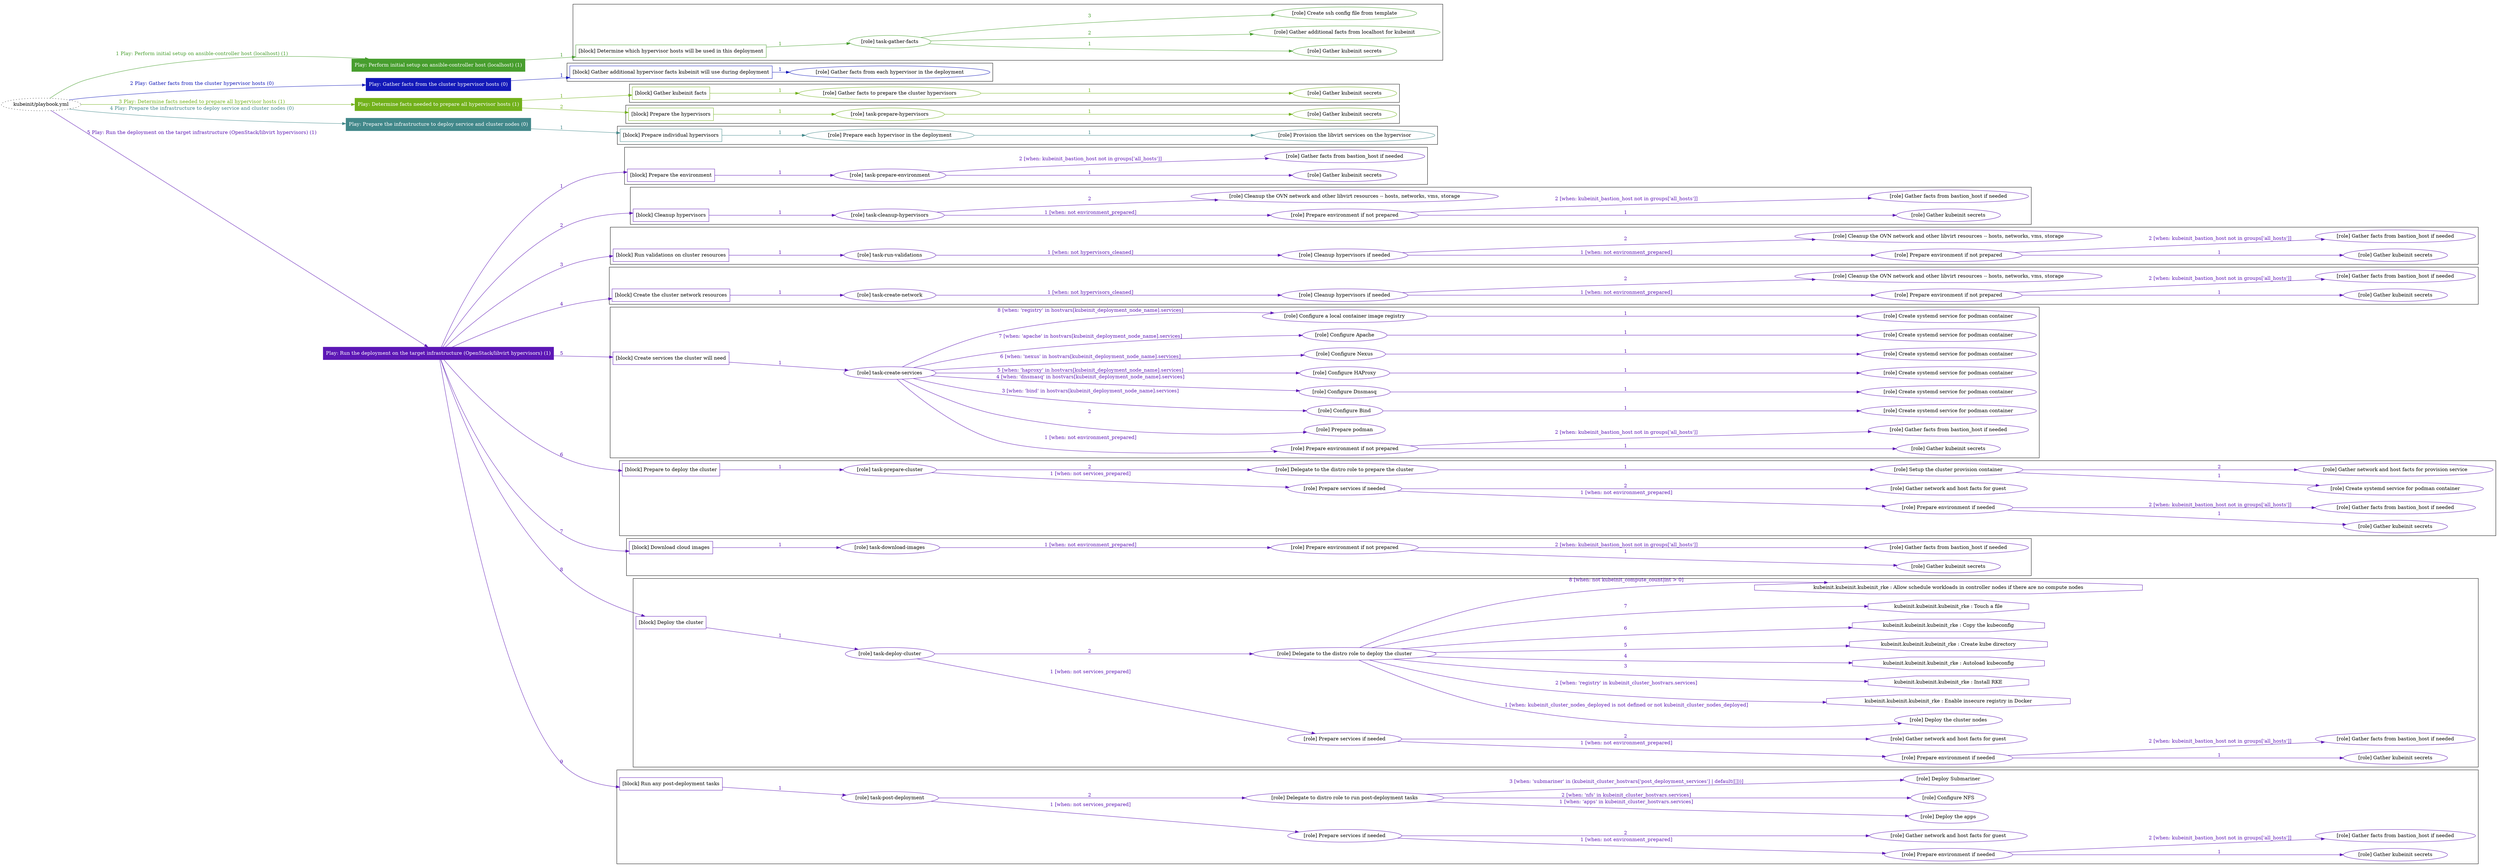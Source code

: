 digraph {
	graph [concentrate=true ordering=in rankdir=LR ratio=fill]
	edge [esep=5 sep=10]
	"kubeinit/playbook.yml" [URL="/home/runner/work/kubeinit/kubeinit/kubeinit/playbook.yml" id=playbook_339c93e9 style=dotted]
	"kubeinit/playbook.yml" -> play_c9125ca2 [label="1 Play: Perform initial setup on ansible-controller host (localhost) (1)" color="#479e2e" fontcolor="#479e2e" id=edge_play_c9125ca2 labeltooltip="1 Play: Perform initial setup on ansible-controller host (localhost) (1)" tooltip="1 Play: Perform initial setup on ansible-controller host (localhost) (1)"]
	subgraph "Play: Perform initial setup on ansible-controller host (localhost) (1)" {
		play_c9125ca2 [label="Play: Perform initial setup on ansible-controller host (localhost) (1)" URL="/home/runner/work/kubeinit/kubeinit/kubeinit/playbook.yml" color="#479e2e" fontcolor="#ffffff" id=play_c9125ca2 shape=box style=filled tooltip=localhost]
		play_c9125ca2 -> block_0216a267 [label=1 color="#479e2e" fontcolor="#479e2e" id=edge_block_0216a267 labeltooltip=1 tooltip=1]
		subgraph cluster_block_0216a267 {
			block_0216a267 [label="[block] Determine which hypervisor hosts will be used in this deployment" URL="/home/runner/work/kubeinit/kubeinit/kubeinit/playbook.yml" color="#479e2e" id=block_0216a267 labeltooltip="Determine which hypervisor hosts will be used in this deployment" shape=box tooltip="Determine which hypervisor hosts will be used in this deployment"]
			block_0216a267 -> role_cd083d9f [label="1 " color="#479e2e" fontcolor="#479e2e" id=edge_role_cd083d9f labeltooltip="1 " tooltip="1 "]
			subgraph "task-gather-facts" {
				role_cd083d9f [label="[role] task-gather-facts" URL="/home/runner/work/kubeinit/kubeinit/kubeinit/playbook.yml" color="#479e2e" id=role_cd083d9f tooltip="task-gather-facts"]
				role_cd083d9f -> role_adb078ee [label="1 " color="#479e2e" fontcolor="#479e2e" id=edge_role_adb078ee labeltooltip="1 " tooltip="1 "]
				subgraph "Gather kubeinit secrets" {
					role_adb078ee [label="[role] Gather kubeinit secrets" URL="/home/runner/.ansible/collections/ansible_collections/kubeinit/kubeinit/roles/kubeinit_prepare/tasks/build_hypervisors_group.yml" color="#479e2e" id=role_adb078ee tooltip="Gather kubeinit secrets"]
				}
				role_cd083d9f -> role_15059618 [label="2 " color="#479e2e" fontcolor="#479e2e" id=edge_role_15059618 labeltooltip="2 " tooltip="2 "]
				subgraph "Gather additional facts from localhost for kubeinit" {
					role_15059618 [label="[role] Gather additional facts from localhost for kubeinit" URL="/home/runner/.ansible/collections/ansible_collections/kubeinit/kubeinit/roles/kubeinit_prepare/tasks/build_hypervisors_group.yml" color="#479e2e" id=role_15059618 tooltip="Gather additional facts from localhost for kubeinit"]
				}
				role_cd083d9f -> role_4b3d07cd [label="3 " color="#479e2e" fontcolor="#479e2e" id=edge_role_4b3d07cd labeltooltip="3 " tooltip="3 "]
				subgraph "Create ssh config file from template" {
					role_4b3d07cd [label="[role] Create ssh config file from template" URL="/home/runner/.ansible/collections/ansible_collections/kubeinit/kubeinit/roles/kubeinit_prepare/tasks/build_hypervisors_group.yml" color="#479e2e" id=role_4b3d07cd tooltip="Create ssh config file from template"]
				}
			}
		}
	}
	"kubeinit/playbook.yml" -> play_3c74358a [label="2 Play: Gather facts from the cluster hypervisor hosts (0)" color="#1319b9" fontcolor="#1319b9" id=edge_play_3c74358a labeltooltip="2 Play: Gather facts from the cluster hypervisor hosts (0)" tooltip="2 Play: Gather facts from the cluster hypervisor hosts (0)"]
	subgraph "Play: Gather facts from the cluster hypervisor hosts (0)" {
		play_3c74358a [label="Play: Gather facts from the cluster hypervisor hosts (0)" URL="/home/runner/work/kubeinit/kubeinit/kubeinit/playbook.yml" color="#1319b9" fontcolor="#ffffff" id=play_3c74358a shape=box style=filled tooltip="Play: Gather facts from the cluster hypervisor hosts (0)"]
		play_3c74358a -> block_a7e2665a [label=1 color="#1319b9" fontcolor="#1319b9" id=edge_block_a7e2665a labeltooltip=1 tooltip=1]
		subgraph cluster_block_a7e2665a {
			block_a7e2665a [label="[block] Gather additional hypervisor facts kubeinit will use during deployment" URL="/home/runner/work/kubeinit/kubeinit/kubeinit/playbook.yml" color="#1319b9" id=block_a7e2665a labeltooltip="Gather additional hypervisor facts kubeinit will use during deployment" shape=box tooltip="Gather additional hypervisor facts kubeinit will use during deployment"]
			block_a7e2665a -> role_67bfc101 [label="1 " color="#1319b9" fontcolor="#1319b9" id=edge_role_67bfc101 labeltooltip="1 " tooltip="1 "]
			subgraph "Gather facts from each hypervisor in the deployment" {
				role_67bfc101 [label="[role] Gather facts from each hypervisor in the deployment" URL="/home/runner/work/kubeinit/kubeinit/kubeinit/playbook.yml" color="#1319b9" id=role_67bfc101 tooltip="Gather facts from each hypervisor in the deployment"]
			}
		}
	}
	"kubeinit/playbook.yml" -> play_c493d207 [label="3 Play: Determine facts needed to prepare all hypervisor hosts (1)" color="#72b11b" fontcolor="#72b11b" id=edge_play_c493d207 labeltooltip="3 Play: Determine facts needed to prepare all hypervisor hosts (1)" tooltip="3 Play: Determine facts needed to prepare all hypervisor hosts (1)"]
	subgraph "Play: Determine facts needed to prepare all hypervisor hosts (1)" {
		play_c493d207 [label="Play: Determine facts needed to prepare all hypervisor hosts (1)" URL="/home/runner/work/kubeinit/kubeinit/kubeinit/playbook.yml" color="#72b11b" fontcolor="#ffffff" id=play_c493d207 shape=box style=filled tooltip=localhost]
		play_c493d207 -> block_778ad81c [label=1 color="#72b11b" fontcolor="#72b11b" id=edge_block_778ad81c labeltooltip=1 tooltip=1]
		subgraph cluster_block_778ad81c {
			block_778ad81c [label="[block] Gather kubeinit facts" URL="/home/runner/work/kubeinit/kubeinit/kubeinit/playbook.yml" color="#72b11b" id=block_778ad81c labeltooltip="Gather kubeinit facts" shape=box tooltip="Gather kubeinit facts"]
			block_778ad81c -> role_d5353db2 [label="1 " color="#72b11b" fontcolor="#72b11b" id=edge_role_d5353db2 labeltooltip="1 " tooltip="1 "]
			subgraph "Gather facts to prepare the cluster hypervisors" {
				role_d5353db2 [label="[role] Gather facts to prepare the cluster hypervisors" URL="/home/runner/work/kubeinit/kubeinit/kubeinit/playbook.yml" color="#72b11b" id=role_d5353db2 tooltip="Gather facts to prepare the cluster hypervisors"]
				role_d5353db2 -> role_64b989a9 [label="1 " color="#72b11b" fontcolor="#72b11b" id=edge_role_64b989a9 labeltooltip="1 " tooltip="1 "]
				subgraph "Gather kubeinit secrets" {
					role_64b989a9 [label="[role] Gather kubeinit secrets" URL="/home/runner/.ansible/collections/ansible_collections/kubeinit/kubeinit/roles/kubeinit_prepare/tasks/gather_kubeinit_facts.yml" color="#72b11b" id=role_64b989a9 tooltip="Gather kubeinit secrets"]
				}
			}
		}
		play_c493d207 -> block_e00f14d9 [label=2 color="#72b11b" fontcolor="#72b11b" id=edge_block_e00f14d9 labeltooltip=2 tooltip=2]
		subgraph cluster_block_e00f14d9 {
			block_e00f14d9 [label="[block] Prepare the hypervisors" URL="/home/runner/work/kubeinit/kubeinit/kubeinit/playbook.yml" color="#72b11b" id=block_e00f14d9 labeltooltip="Prepare the hypervisors" shape=box tooltip="Prepare the hypervisors"]
			block_e00f14d9 -> role_1d721c4c [label="1 " color="#72b11b" fontcolor="#72b11b" id=edge_role_1d721c4c labeltooltip="1 " tooltip="1 "]
			subgraph "task-prepare-hypervisors" {
				role_1d721c4c [label="[role] task-prepare-hypervisors" URL="/home/runner/work/kubeinit/kubeinit/kubeinit/playbook.yml" color="#72b11b" id=role_1d721c4c tooltip="task-prepare-hypervisors"]
				role_1d721c4c -> role_7aa360ec [label="1 " color="#72b11b" fontcolor="#72b11b" id=edge_role_7aa360ec labeltooltip="1 " tooltip="1 "]
				subgraph "Gather kubeinit secrets" {
					role_7aa360ec [label="[role] Gather kubeinit secrets" URL="/home/runner/.ansible/collections/ansible_collections/kubeinit/kubeinit/roles/kubeinit_prepare/tasks/gather_kubeinit_facts.yml" color="#72b11b" id=role_7aa360ec tooltip="Gather kubeinit secrets"]
				}
			}
		}
	}
	"kubeinit/playbook.yml" -> play_10d6860f [label="4 Play: Prepare the infrastructure to deploy service and cluster nodes (0)" color="#42888a" fontcolor="#42888a" id=edge_play_10d6860f labeltooltip="4 Play: Prepare the infrastructure to deploy service and cluster nodes (0)" tooltip="4 Play: Prepare the infrastructure to deploy service and cluster nodes (0)"]
	subgraph "Play: Prepare the infrastructure to deploy service and cluster nodes (0)" {
		play_10d6860f [label="Play: Prepare the infrastructure to deploy service and cluster nodes (0)" URL="/home/runner/work/kubeinit/kubeinit/kubeinit/playbook.yml" color="#42888a" fontcolor="#ffffff" id=play_10d6860f shape=box style=filled tooltip="Play: Prepare the infrastructure to deploy service and cluster nodes (0)"]
		play_10d6860f -> block_0306f6a3 [label=1 color="#42888a" fontcolor="#42888a" id=edge_block_0306f6a3 labeltooltip=1 tooltip=1]
		subgraph cluster_block_0306f6a3 {
			block_0306f6a3 [label="[block] Prepare individual hypervisors" URL="/home/runner/work/kubeinit/kubeinit/kubeinit/playbook.yml" color="#42888a" id=block_0306f6a3 labeltooltip="Prepare individual hypervisors" shape=box tooltip="Prepare individual hypervisors"]
			block_0306f6a3 -> role_8fc9b8b6 [label="1 " color="#42888a" fontcolor="#42888a" id=edge_role_8fc9b8b6 labeltooltip="1 " tooltip="1 "]
			subgraph "Prepare each hypervisor in the deployment" {
				role_8fc9b8b6 [label="[role] Prepare each hypervisor in the deployment" URL="/home/runner/work/kubeinit/kubeinit/kubeinit/playbook.yml" color="#42888a" id=role_8fc9b8b6 tooltip="Prepare each hypervisor in the deployment"]
				role_8fc9b8b6 -> role_46f4dd17 [label="1 " color="#42888a" fontcolor="#42888a" id=edge_role_46f4dd17 labeltooltip="1 " tooltip="1 "]
				subgraph "Provision the libvirt services on the hypervisor" {
					role_46f4dd17 [label="[role] Provision the libvirt services on the hypervisor" URL="/home/runner/.ansible/collections/ansible_collections/kubeinit/kubeinit/roles/kubeinit_prepare/tasks/prepare_hypervisor.yml" color="#42888a" id=role_46f4dd17 tooltip="Provision the libvirt services on the hypervisor"]
				}
			}
		}
	}
	"kubeinit/playbook.yml" -> play_16317da7 [label="5 Play: Run the deployment on the target infrastructure (OpenStack/libvirt hypervisors) (1)" color="#5d17b5" fontcolor="#5d17b5" id=edge_play_16317da7 labeltooltip="5 Play: Run the deployment on the target infrastructure (OpenStack/libvirt hypervisors) (1)" tooltip="5 Play: Run the deployment on the target infrastructure (OpenStack/libvirt hypervisors) (1)"]
	subgraph "Play: Run the deployment on the target infrastructure (OpenStack/libvirt hypervisors) (1)" {
		play_16317da7 [label="Play: Run the deployment on the target infrastructure (OpenStack/libvirt hypervisors) (1)" URL="/home/runner/work/kubeinit/kubeinit/kubeinit/playbook.yml" color="#5d17b5" fontcolor="#ffffff" id=play_16317da7 shape=box style=filled tooltip=localhost]
		play_16317da7 -> block_7414f054 [label=1 color="#5d17b5" fontcolor="#5d17b5" id=edge_block_7414f054 labeltooltip=1 tooltip=1]
		subgraph cluster_block_7414f054 {
			block_7414f054 [label="[block] Prepare the environment" URL="/home/runner/work/kubeinit/kubeinit/kubeinit/playbook.yml" color="#5d17b5" id=block_7414f054 labeltooltip="Prepare the environment" shape=box tooltip="Prepare the environment"]
			block_7414f054 -> role_343affce [label="1 " color="#5d17b5" fontcolor="#5d17b5" id=edge_role_343affce labeltooltip="1 " tooltip="1 "]
			subgraph "task-prepare-environment" {
				role_343affce [label="[role] task-prepare-environment" URL="/home/runner/work/kubeinit/kubeinit/kubeinit/playbook.yml" color="#5d17b5" id=role_343affce tooltip="task-prepare-environment"]
				role_343affce -> role_5f2bff56 [label="1 " color="#5d17b5" fontcolor="#5d17b5" id=edge_role_5f2bff56 labeltooltip="1 " tooltip="1 "]
				subgraph "Gather kubeinit secrets" {
					role_5f2bff56 [label="[role] Gather kubeinit secrets" URL="/home/runner/.ansible/collections/ansible_collections/kubeinit/kubeinit/roles/kubeinit_prepare/tasks/gather_kubeinit_facts.yml" color="#5d17b5" id=role_5f2bff56 tooltip="Gather kubeinit secrets"]
				}
				role_343affce -> role_69db43a0 [label="2 [when: kubeinit_bastion_host not in groups['all_hosts']]" color="#5d17b5" fontcolor="#5d17b5" id=edge_role_69db43a0 labeltooltip="2 [when: kubeinit_bastion_host not in groups['all_hosts']]" tooltip="2 [when: kubeinit_bastion_host not in groups['all_hosts']]"]
				subgraph "Gather facts from bastion_host if needed" {
					role_69db43a0 [label="[role] Gather facts from bastion_host if needed" URL="/home/runner/.ansible/collections/ansible_collections/kubeinit/kubeinit/roles/kubeinit_prepare/tasks/main.yml" color="#5d17b5" id=role_69db43a0 tooltip="Gather facts from bastion_host if needed"]
				}
			}
		}
		play_16317da7 -> block_ac075e14 [label=2 color="#5d17b5" fontcolor="#5d17b5" id=edge_block_ac075e14 labeltooltip=2 tooltip=2]
		subgraph cluster_block_ac075e14 {
			block_ac075e14 [label="[block] Cleanup hypervisors" URL="/home/runner/work/kubeinit/kubeinit/kubeinit/playbook.yml" color="#5d17b5" id=block_ac075e14 labeltooltip="Cleanup hypervisors" shape=box tooltip="Cleanup hypervisors"]
			block_ac075e14 -> role_d8829425 [label="1 " color="#5d17b5" fontcolor="#5d17b5" id=edge_role_d8829425 labeltooltip="1 " tooltip="1 "]
			subgraph "task-cleanup-hypervisors" {
				role_d8829425 [label="[role] task-cleanup-hypervisors" URL="/home/runner/work/kubeinit/kubeinit/kubeinit/playbook.yml" color="#5d17b5" id=role_d8829425 tooltip="task-cleanup-hypervisors"]
				role_d8829425 -> role_a0c5730f [label="1 [when: not environment_prepared]" color="#5d17b5" fontcolor="#5d17b5" id=edge_role_a0c5730f labeltooltip="1 [when: not environment_prepared]" tooltip="1 [when: not environment_prepared]"]
				subgraph "Prepare environment if not prepared" {
					role_a0c5730f [label="[role] Prepare environment if not prepared" URL="/home/runner/.ansible/collections/ansible_collections/kubeinit/kubeinit/roles/kubeinit_libvirt/tasks/cleanup_hypervisors.yml" color="#5d17b5" id=role_a0c5730f tooltip="Prepare environment if not prepared"]
					role_a0c5730f -> role_6e3c096b [label="1 " color="#5d17b5" fontcolor="#5d17b5" id=edge_role_6e3c096b labeltooltip="1 " tooltip="1 "]
					subgraph "Gather kubeinit secrets" {
						role_6e3c096b [label="[role] Gather kubeinit secrets" URL="/home/runner/.ansible/collections/ansible_collections/kubeinit/kubeinit/roles/kubeinit_prepare/tasks/gather_kubeinit_facts.yml" color="#5d17b5" id=role_6e3c096b tooltip="Gather kubeinit secrets"]
					}
					role_a0c5730f -> role_285f5224 [label="2 [when: kubeinit_bastion_host not in groups['all_hosts']]" color="#5d17b5" fontcolor="#5d17b5" id=edge_role_285f5224 labeltooltip="2 [when: kubeinit_bastion_host not in groups['all_hosts']]" tooltip="2 [when: kubeinit_bastion_host not in groups['all_hosts']]"]
					subgraph "Gather facts from bastion_host if needed" {
						role_285f5224 [label="[role] Gather facts from bastion_host if needed" URL="/home/runner/.ansible/collections/ansible_collections/kubeinit/kubeinit/roles/kubeinit_prepare/tasks/main.yml" color="#5d17b5" id=role_285f5224 tooltip="Gather facts from bastion_host if needed"]
					}
				}
				role_d8829425 -> role_98a6a37d [label="2 " color="#5d17b5" fontcolor="#5d17b5" id=edge_role_98a6a37d labeltooltip="2 " tooltip="2 "]
				subgraph "Cleanup the OVN network and other libvirt resources -- hosts, networks, vms, storage" {
					role_98a6a37d [label="[role] Cleanup the OVN network and other libvirt resources -- hosts, networks, vms, storage" URL="/home/runner/.ansible/collections/ansible_collections/kubeinit/kubeinit/roles/kubeinit_libvirt/tasks/cleanup_hypervisors.yml" color="#5d17b5" id=role_98a6a37d tooltip="Cleanup the OVN network and other libvirt resources -- hosts, networks, vms, storage"]
				}
			}
		}
		play_16317da7 -> block_17467e97 [label=3 color="#5d17b5" fontcolor="#5d17b5" id=edge_block_17467e97 labeltooltip=3 tooltip=3]
		subgraph cluster_block_17467e97 {
			block_17467e97 [label="[block] Run validations on cluster resources" URL="/home/runner/work/kubeinit/kubeinit/kubeinit/playbook.yml" color="#5d17b5" id=block_17467e97 labeltooltip="Run validations on cluster resources" shape=box tooltip="Run validations on cluster resources"]
			block_17467e97 -> role_8e5b9126 [label="1 " color="#5d17b5" fontcolor="#5d17b5" id=edge_role_8e5b9126 labeltooltip="1 " tooltip="1 "]
			subgraph "task-run-validations" {
				role_8e5b9126 [label="[role] task-run-validations" URL="/home/runner/work/kubeinit/kubeinit/kubeinit/playbook.yml" color="#5d17b5" id=role_8e5b9126 tooltip="task-run-validations"]
				role_8e5b9126 -> role_1f438533 [label="1 [when: not hypervisors_cleaned]" color="#5d17b5" fontcolor="#5d17b5" id=edge_role_1f438533 labeltooltip="1 [when: not hypervisors_cleaned]" tooltip="1 [when: not hypervisors_cleaned]"]
				subgraph "Cleanup hypervisors if needed" {
					role_1f438533 [label="[role] Cleanup hypervisors if needed" URL="/home/runner/.ansible/collections/ansible_collections/kubeinit/kubeinit/roles/kubeinit_validations/tasks/main.yml" color="#5d17b5" id=role_1f438533 tooltip="Cleanup hypervisors if needed"]
					role_1f438533 -> role_fc3135b3 [label="1 [when: not environment_prepared]" color="#5d17b5" fontcolor="#5d17b5" id=edge_role_fc3135b3 labeltooltip="1 [when: not environment_prepared]" tooltip="1 [when: not environment_prepared]"]
					subgraph "Prepare environment if not prepared" {
						role_fc3135b3 [label="[role] Prepare environment if not prepared" URL="/home/runner/.ansible/collections/ansible_collections/kubeinit/kubeinit/roles/kubeinit_libvirt/tasks/cleanup_hypervisors.yml" color="#5d17b5" id=role_fc3135b3 tooltip="Prepare environment if not prepared"]
						role_fc3135b3 -> role_1688293c [label="1 " color="#5d17b5" fontcolor="#5d17b5" id=edge_role_1688293c labeltooltip="1 " tooltip="1 "]
						subgraph "Gather kubeinit secrets" {
							role_1688293c [label="[role] Gather kubeinit secrets" URL="/home/runner/.ansible/collections/ansible_collections/kubeinit/kubeinit/roles/kubeinit_prepare/tasks/gather_kubeinit_facts.yml" color="#5d17b5" id=role_1688293c tooltip="Gather kubeinit secrets"]
						}
						role_fc3135b3 -> role_403b13de [label="2 [when: kubeinit_bastion_host not in groups['all_hosts']]" color="#5d17b5" fontcolor="#5d17b5" id=edge_role_403b13de labeltooltip="2 [when: kubeinit_bastion_host not in groups['all_hosts']]" tooltip="2 [when: kubeinit_bastion_host not in groups['all_hosts']]"]
						subgraph "Gather facts from bastion_host if needed" {
							role_403b13de [label="[role] Gather facts from bastion_host if needed" URL="/home/runner/.ansible/collections/ansible_collections/kubeinit/kubeinit/roles/kubeinit_prepare/tasks/main.yml" color="#5d17b5" id=role_403b13de tooltip="Gather facts from bastion_host if needed"]
						}
					}
					role_1f438533 -> role_f446334c [label="2 " color="#5d17b5" fontcolor="#5d17b5" id=edge_role_f446334c labeltooltip="2 " tooltip="2 "]
					subgraph "Cleanup the OVN network and other libvirt resources -- hosts, networks, vms, storage" {
						role_f446334c [label="[role] Cleanup the OVN network and other libvirt resources -- hosts, networks, vms, storage" URL="/home/runner/.ansible/collections/ansible_collections/kubeinit/kubeinit/roles/kubeinit_libvirt/tasks/cleanup_hypervisors.yml" color="#5d17b5" id=role_f446334c tooltip="Cleanup the OVN network and other libvirt resources -- hosts, networks, vms, storage"]
					}
				}
			}
		}
		play_16317da7 -> block_15a4440f [label=4 color="#5d17b5" fontcolor="#5d17b5" id=edge_block_15a4440f labeltooltip=4 tooltip=4]
		subgraph cluster_block_15a4440f {
			block_15a4440f [label="[block] Create the cluster network resources" URL="/home/runner/work/kubeinit/kubeinit/kubeinit/playbook.yml" color="#5d17b5" id=block_15a4440f labeltooltip="Create the cluster network resources" shape=box tooltip="Create the cluster network resources"]
			block_15a4440f -> role_8b0f72ef [label="1 " color="#5d17b5" fontcolor="#5d17b5" id=edge_role_8b0f72ef labeltooltip="1 " tooltip="1 "]
			subgraph "task-create-network" {
				role_8b0f72ef [label="[role] task-create-network" URL="/home/runner/work/kubeinit/kubeinit/kubeinit/playbook.yml" color="#5d17b5" id=role_8b0f72ef tooltip="task-create-network"]
				role_8b0f72ef -> role_d41e5886 [label="1 [when: not hypervisors_cleaned]" color="#5d17b5" fontcolor="#5d17b5" id=edge_role_d41e5886 labeltooltip="1 [when: not hypervisors_cleaned]" tooltip="1 [when: not hypervisors_cleaned]"]
				subgraph "Cleanup hypervisors if needed" {
					role_d41e5886 [label="[role] Cleanup hypervisors if needed" URL="/home/runner/.ansible/collections/ansible_collections/kubeinit/kubeinit/roles/kubeinit_libvirt/tasks/create_network.yml" color="#5d17b5" id=role_d41e5886 tooltip="Cleanup hypervisors if needed"]
					role_d41e5886 -> role_18ad0578 [label="1 [when: not environment_prepared]" color="#5d17b5" fontcolor="#5d17b5" id=edge_role_18ad0578 labeltooltip="1 [when: not environment_prepared]" tooltip="1 [when: not environment_prepared]"]
					subgraph "Prepare environment if not prepared" {
						role_18ad0578 [label="[role] Prepare environment if not prepared" URL="/home/runner/.ansible/collections/ansible_collections/kubeinit/kubeinit/roles/kubeinit_libvirt/tasks/cleanup_hypervisors.yml" color="#5d17b5" id=role_18ad0578 tooltip="Prepare environment if not prepared"]
						role_18ad0578 -> role_507bf87a [label="1 " color="#5d17b5" fontcolor="#5d17b5" id=edge_role_507bf87a labeltooltip="1 " tooltip="1 "]
						subgraph "Gather kubeinit secrets" {
							role_507bf87a [label="[role] Gather kubeinit secrets" URL="/home/runner/.ansible/collections/ansible_collections/kubeinit/kubeinit/roles/kubeinit_prepare/tasks/gather_kubeinit_facts.yml" color="#5d17b5" id=role_507bf87a tooltip="Gather kubeinit secrets"]
						}
						role_18ad0578 -> role_e596e3a3 [label="2 [when: kubeinit_bastion_host not in groups['all_hosts']]" color="#5d17b5" fontcolor="#5d17b5" id=edge_role_e596e3a3 labeltooltip="2 [when: kubeinit_bastion_host not in groups['all_hosts']]" tooltip="2 [when: kubeinit_bastion_host not in groups['all_hosts']]"]
						subgraph "Gather facts from bastion_host if needed" {
							role_e596e3a3 [label="[role] Gather facts from bastion_host if needed" URL="/home/runner/.ansible/collections/ansible_collections/kubeinit/kubeinit/roles/kubeinit_prepare/tasks/main.yml" color="#5d17b5" id=role_e596e3a3 tooltip="Gather facts from bastion_host if needed"]
						}
					}
					role_d41e5886 -> role_f11c0712 [label="2 " color="#5d17b5" fontcolor="#5d17b5" id=edge_role_f11c0712 labeltooltip="2 " tooltip="2 "]
					subgraph "Cleanup the OVN network and other libvirt resources -- hosts, networks, vms, storage" {
						role_f11c0712 [label="[role] Cleanup the OVN network and other libvirt resources -- hosts, networks, vms, storage" URL="/home/runner/.ansible/collections/ansible_collections/kubeinit/kubeinit/roles/kubeinit_libvirt/tasks/cleanup_hypervisors.yml" color="#5d17b5" id=role_f11c0712 tooltip="Cleanup the OVN network and other libvirt resources -- hosts, networks, vms, storage"]
					}
				}
			}
		}
		play_16317da7 -> block_90578139 [label=5 color="#5d17b5" fontcolor="#5d17b5" id=edge_block_90578139 labeltooltip=5 tooltip=5]
		subgraph cluster_block_90578139 {
			block_90578139 [label="[block] Create services the cluster will need" URL="/home/runner/work/kubeinit/kubeinit/kubeinit/playbook.yml" color="#5d17b5" id=block_90578139 labeltooltip="Create services the cluster will need" shape=box tooltip="Create services the cluster will need"]
			block_90578139 -> role_7976471a [label="1 " color="#5d17b5" fontcolor="#5d17b5" id=edge_role_7976471a labeltooltip="1 " tooltip="1 "]
			subgraph "task-create-services" {
				role_7976471a [label="[role] task-create-services" URL="/home/runner/work/kubeinit/kubeinit/kubeinit/playbook.yml" color="#5d17b5" id=role_7976471a tooltip="task-create-services"]
				role_7976471a -> role_483eb433 [label="1 [when: not environment_prepared]" color="#5d17b5" fontcolor="#5d17b5" id=edge_role_483eb433 labeltooltip="1 [when: not environment_prepared]" tooltip="1 [when: not environment_prepared]"]
				subgraph "Prepare environment if not prepared" {
					role_483eb433 [label="[role] Prepare environment if not prepared" URL="/home/runner/.ansible/collections/ansible_collections/kubeinit/kubeinit/roles/kubeinit_services/tasks/main.yml" color="#5d17b5" id=role_483eb433 tooltip="Prepare environment if not prepared"]
					role_483eb433 -> role_6b3cefd4 [label="1 " color="#5d17b5" fontcolor="#5d17b5" id=edge_role_6b3cefd4 labeltooltip="1 " tooltip="1 "]
					subgraph "Gather kubeinit secrets" {
						role_6b3cefd4 [label="[role] Gather kubeinit secrets" URL="/home/runner/.ansible/collections/ansible_collections/kubeinit/kubeinit/roles/kubeinit_prepare/tasks/gather_kubeinit_facts.yml" color="#5d17b5" id=role_6b3cefd4 tooltip="Gather kubeinit secrets"]
					}
					role_483eb433 -> role_8bdd9aee [label="2 [when: kubeinit_bastion_host not in groups['all_hosts']]" color="#5d17b5" fontcolor="#5d17b5" id=edge_role_8bdd9aee labeltooltip="2 [when: kubeinit_bastion_host not in groups['all_hosts']]" tooltip="2 [when: kubeinit_bastion_host not in groups['all_hosts']]"]
					subgraph "Gather facts from bastion_host if needed" {
						role_8bdd9aee [label="[role] Gather facts from bastion_host if needed" URL="/home/runner/.ansible/collections/ansible_collections/kubeinit/kubeinit/roles/kubeinit_prepare/tasks/main.yml" color="#5d17b5" id=role_8bdd9aee tooltip="Gather facts from bastion_host if needed"]
					}
				}
				role_7976471a -> role_8d9be88e [label="2 " color="#5d17b5" fontcolor="#5d17b5" id=edge_role_8d9be88e labeltooltip="2 " tooltip="2 "]
				subgraph "Prepare podman" {
					role_8d9be88e [label="[role] Prepare podman" URL="/home/runner/.ansible/collections/ansible_collections/kubeinit/kubeinit/roles/kubeinit_services/tasks/00_create_service_pod.yml" color="#5d17b5" id=role_8d9be88e tooltip="Prepare podman"]
				}
				role_7976471a -> role_1c45ac92 [label="3 [when: 'bind' in hostvars[kubeinit_deployment_node_name].services]" color="#5d17b5" fontcolor="#5d17b5" id=edge_role_1c45ac92 labeltooltip="3 [when: 'bind' in hostvars[kubeinit_deployment_node_name].services]" tooltip="3 [when: 'bind' in hostvars[kubeinit_deployment_node_name].services]"]
				subgraph "Configure Bind" {
					role_1c45ac92 [label="[role] Configure Bind" URL="/home/runner/.ansible/collections/ansible_collections/kubeinit/kubeinit/roles/kubeinit_services/tasks/start_services_containers.yml" color="#5d17b5" id=role_1c45ac92 tooltip="Configure Bind"]
					role_1c45ac92 -> role_c79cdf1f [label="1 " color="#5d17b5" fontcolor="#5d17b5" id=edge_role_c79cdf1f labeltooltip="1 " tooltip="1 "]
					subgraph "Create systemd service for podman container" {
						role_c79cdf1f [label="[role] Create systemd service for podman container" URL="/home/runner/.ansible/collections/ansible_collections/kubeinit/kubeinit/roles/kubeinit_bind/tasks/main.yml" color="#5d17b5" id=role_c79cdf1f tooltip="Create systemd service for podman container"]
					}
				}
				role_7976471a -> role_46a0b2a2 [label="4 [when: 'dnsmasq' in hostvars[kubeinit_deployment_node_name].services]" color="#5d17b5" fontcolor="#5d17b5" id=edge_role_46a0b2a2 labeltooltip="4 [when: 'dnsmasq' in hostvars[kubeinit_deployment_node_name].services]" tooltip="4 [when: 'dnsmasq' in hostvars[kubeinit_deployment_node_name].services]"]
				subgraph "Configure Dnsmasq" {
					role_46a0b2a2 [label="[role] Configure Dnsmasq" URL="/home/runner/.ansible/collections/ansible_collections/kubeinit/kubeinit/roles/kubeinit_services/tasks/start_services_containers.yml" color="#5d17b5" id=role_46a0b2a2 tooltip="Configure Dnsmasq"]
					role_46a0b2a2 -> role_b75dbe8b [label="1 " color="#5d17b5" fontcolor="#5d17b5" id=edge_role_b75dbe8b labeltooltip="1 " tooltip="1 "]
					subgraph "Create systemd service for podman container" {
						role_b75dbe8b [label="[role] Create systemd service for podman container" URL="/home/runner/.ansible/collections/ansible_collections/kubeinit/kubeinit/roles/kubeinit_dnsmasq/tasks/main.yml" color="#5d17b5" id=role_b75dbe8b tooltip="Create systemd service for podman container"]
					}
				}
				role_7976471a -> role_54e29a35 [label="5 [when: 'haproxy' in hostvars[kubeinit_deployment_node_name].services]" color="#5d17b5" fontcolor="#5d17b5" id=edge_role_54e29a35 labeltooltip="5 [when: 'haproxy' in hostvars[kubeinit_deployment_node_name].services]" tooltip="5 [when: 'haproxy' in hostvars[kubeinit_deployment_node_name].services]"]
				subgraph "Configure HAProxy" {
					role_54e29a35 [label="[role] Configure HAProxy" URL="/home/runner/.ansible/collections/ansible_collections/kubeinit/kubeinit/roles/kubeinit_services/tasks/start_services_containers.yml" color="#5d17b5" id=role_54e29a35 tooltip="Configure HAProxy"]
					role_54e29a35 -> role_f5101f7e [label="1 " color="#5d17b5" fontcolor="#5d17b5" id=edge_role_f5101f7e labeltooltip="1 " tooltip="1 "]
					subgraph "Create systemd service for podman container" {
						role_f5101f7e [label="[role] Create systemd service for podman container" URL="/home/runner/.ansible/collections/ansible_collections/kubeinit/kubeinit/roles/kubeinit_haproxy/tasks/main.yml" color="#5d17b5" id=role_f5101f7e tooltip="Create systemd service for podman container"]
					}
				}
				role_7976471a -> role_4e6591d9 [label="6 [when: 'nexus' in hostvars[kubeinit_deployment_node_name].services]" color="#5d17b5" fontcolor="#5d17b5" id=edge_role_4e6591d9 labeltooltip="6 [when: 'nexus' in hostvars[kubeinit_deployment_node_name].services]" tooltip="6 [when: 'nexus' in hostvars[kubeinit_deployment_node_name].services]"]
				subgraph "Configure Nexus" {
					role_4e6591d9 [label="[role] Configure Nexus" URL="/home/runner/.ansible/collections/ansible_collections/kubeinit/kubeinit/roles/kubeinit_services/tasks/start_services_containers.yml" color="#5d17b5" id=role_4e6591d9 tooltip="Configure Nexus"]
					role_4e6591d9 -> role_de0cbf43 [label="1 " color="#5d17b5" fontcolor="#5d17b5" id=edge_role_de0cbf43 labeltooltip="1 " tooltip="1 "]
					subgraph "Create systemd service for podman container" {
						role_de0cbf43 [label="[role] Create systemd service for podman container" URL="/home/runner/.ansible/collections/ansible_collections/kubeinit/kubeinit/roles/kubeinit_nexus/tasks/main.yml" color="#5d17b5" id=role_de0cbf43 tooltip="Create systemd service for podman container"]
					}
				}
				role_7976471a -> role_665e3f35 [label="7 [when: 'apache' in hostvars[kubeinit_deployment_node_name].services]" color="#5d17b5" fontcolor="#5d17b5" id=edge_role_665e3f35 labeltooltip="7 [when: 'apache' in hostvars[kubeinit_deployment_node_name].services]" tooltip="7 [when: 'apache' in hostvars[kubeinit_deployment_node_name].services]"]
				subgraph "Configure Apache" {
					role_665e3f35 [label="[role] Configure Apache" URL="/home/runner/.ansible/collections/ansible_collections/kubeinit/kubeinit/roles/kubeinit_services/tasks/start_services_containers.yml" color="#5d17b5" id=role_665e3f35 tooltip="Configure Apache"]
					role_665e3f35 -> role_1b683816 [label="1 " color="#5d17b5" fontcolor="#5d17b5" id=edge_role_1b683816 labeltooltip="1 " tooltip="1 "]
					subgraph "Create systemd service for podman container" {
						role_1b683816 [label="[role] Create systemd service for podman container" URL="/home/runner/.ansible/collections/ansible_collections/kubeinit/kubeinit/roles/kubeinit_apache/tasks/main.yml" color="#5d17b5" id=role_1b683816 tooltip="Create systemd service for podman container"]
					}
				}
				role_7976471a -> role_62a0f9ef [label="8 [when: 'registry' in hostvars[kubeinit_deployment_node_name].services]" color="#5d17b5" fontcolor="#5d17b5" id=edge_role_62a0f9ef labeltooltip="8 [when: 'registry' in hostvars[kubeinit_deployment_node_name].services]" tooltip="8 [when: 'registry' in hostvars[kubeinit_deployment_node_name].services]"]
				subgraph "Configure a local container image registry" {
					role_62a0f9ef [label="[role] Configure a local container image registry" URL="/home/runner/.ansible/collections/ansible_collections/kubeinit/kubeinit/roles/kubeinit_services/tasks/start_services_containers.yml" color="#5d17b5" id=role_62a0f9ef tooltip="Configure a local container image registry"]
					role_62a0f9ef -> role_5217afc0 [label="1 " color="#5d17b5" fontcolor="#5d17b5" id=edge_role_5217afc0 labeltooltip="1 " tooltip="1 "]
					subgraph "Create systemd service for podman container" {
						role_5217afc0 [label="[role] Create systemd service for podman container" URL="/home/runner/.ansible/collections/ansible_collections/kubeinit/kubeinit/roles/kubeinit_registry/tasks/main.yml" color="#5d17b5" id=role_5217afc0 tooltip="Create systemd service for podman container"]
					}
				}
			}
		}
		play_16317da7 -> block_34f331b8 [label=6 color="#5d17b5" fontcolor="#5d17b5" id=edge_block_34f331b8 labeltooltip=6 tooltip=6]
		subgraph cluster_block_34f331b8 {
			block_34f331b8 [label="[block] Prepare to deploy the cluster" URL="/home/runner/work/kubeinit/kubeinit/kubeinit/playbook.yml" color="#5d17b5" id=block_34f331b8 labeltooltip="Prepare to deploy the cluster" shape=box tooltip="Prepare to deploy the cluster"]
			block_34f331b8 -> role_dbcc313d [label="1 " color="#5d17b5" fontcolor="#5d17b5" id=edge_role_dbcc313d labeltooltip="1 " tooltip="1 "]
			subgraph "task-prepare-cluster" {
				role_dbcc313d [label="[role] task-prepare-cluster" URL="/home/runner/work/kubeinit/kubeinit/kubeinit/playbook.yml" color="#5d17b5" id=role_dbcc313d tooltip="task-prepare-cluster"]
				role_dbcc313d -> role_9ad9d1c7 [label="1 [when: not services_prepared]" color="#5d17b5" fontcolor="#5d17b5" id=edge_role_9ad9d1c7 labeltooltip="1 [when: not services_prepared]" tooltip="1 [when: not services_prepared]"]
				subgraph "Prepare services if needed" {
					role_9ad9d1c7 [label="[role] Prepare services if needed" URL="/home/runner/.ansible/collections/ansible_collections/kubeinit/kubeinit/roles/kubeinit_prepare/tasks/prepare_cluster.yml" color="#5d17b5" id=role_9ad9d1c7 tooltip="Prepare services if needed"]
					role_9ad9d1c7 -> role_3d180cb1 [label="1 [when: not environment_prepared]" color="#5d17b5" fontcolor="#5d17b5" id=edge_role_3d180cb1 labeltooltip="1 [when: not environment_prepared]" tooltip="1 [when: not environment_prepared]"]
					subgraph "Prepare environment if needed" {
						role_3d180cb1 [label="[role] Prepare environment if needed" URL="/home/runner/.ansible/collections/ansible_collections/kubeinit/kubeinit/roles/kubeinit_services/tasks/prepare_services.yml" color="#5d17b5" id=role_3d180cb1 tooltip="Prepare environment if needed"]
						role_3d180cb1 -> role_d26c810b [label="1 " color="#5d17b5" fontcolor="#5d17b5" id=edge_role_d26c810b labeltooltip="1 " tooltip="1 "]
						subgraph "Gather kubeinit secrets" {
							role_d26c810b [label="[role] Gather kubeinit secrets" URL="/home/runner/.ansible/collections/ansible_collections/kubeinit/kubeinit/roles/kubeinit_prepare/tasks/gather_kubeinit_facts.yml" color="#5d17b5" id=role_d26c810b tooltip="Gather kubeinit secrets"]
						}
						role_3d180cb1 -> role_8893e65b [label="2 [when: kubeinit_bastion_host not in groups['all_hosts']]" color="#5d17b5" fontcolor="#5d17b5" id=edge_role_8893e65b labeltooltip="2 [when: kubeinit_bastion_host not in groups['all_hosts']]" tooltip="2 [when: kubeinit_bastion_host not in groups['all_hosts']]"]
						subgraph "Gather facts from bastion_host if needed" {
							role_8893e65b [label="[role] Gather facts from bastion_host if needed" URL="/home/runner/.ansible/collections/ansible_collections/kubeinit/kubeinit/roles/kubeinit_prepare/tasks/main.yml" color="#5d17b5" id=role_8893e65b tooltip="Gather facts from bastion_host if needed"]
						}
					}
					role_9ad9d1c7 -> role_a91132bd [label="2 " color="#5d17b5" fontcolor="#5d17b5" id=edge_role_a91132bd labeltooltip="2 " tooltip="2 "]
					subgraph "Gather network and host facts for guest" {
						role_a91132bd [label="[role] Gather network and host facts for guest" URL="/home/runner/.ansible/collections/ansible_collections/kubeinit/kubeinit/roles/kubeinit_services/tasks/prepare_services.yml" color="#5d17b5" id=role_a91132bd tooltip="Gather network and host facts for guest"]
					}
				}
				role_dbcc313d -> role_d440dfed [label="2 " color="#5d17b5" fontcolor="#5d17b5" id=edge_role_d440dfed labeltooltip="2 " tooltip="2 "]
				subgraph "Delegate to the distro role to prepare the cluster" {
					role_d440dfed [label="[role] Delegate to the distro role to prepare the cluster" URL="/home/runner/.ansible/collections/ansible_collections/kubeinit/kubeinit/roles/kubeinit_prepare/tasks/prepare_cluster.yml" color="#5d17b5" id=role_d440dfed tooltip="Delegate to the distro role to prepare the cluster"]
					role_d440dfed -> role_831d92e2 [label="1 " color="#5d17b5" fontcolor="#5d17b5" id=edge_role_831d92e2 labeltooltip="1 " tooltip="1 "]
					subgraph "Setup the cluster provision container" {
						role_831d92e2 [label="[role] Setup the cluster provision container" URL="/home/runner/.ansible/collections/ansible_collections/kubeinit/kubeinit/roles/kubeinit_rke/tasks/prepare_cluster.yml" color="#5d17b5" id=role_831d92e2 tooltip="Setup the cluster provision container"]
						role_831d92e2 -> role_8ec7a331 [label="1 " color="#5d17b5" fontcolor="#5d17b5" id=edge_role_8ec7a331 labeltooltip="1 " tooltip="1 "]
						subgraph "Create systemd service for podman container" {
							role_8ec7a331 [label="[role] Create systemd service for podman container" URL="/home/runner/.ansible/collections/ansible_collections/kubeinit/kubeinit/roles/kubeinit_services/tasks/create_provision_container.yml" color="#5d17b5" id=role_8ec7a331 tooltip="Create systemd service for podman container"]
						}
						role_831d92e2 -> role_3e83f6ee [label="2 " color="#5d17b5" fontcolor="#5d17b5" id=edge_role_3e83f6ee labeltooltip="2 " tooltip="2 "]
						subgraph "Gather network and host facts for provision service" {
							role_3e83f6ee [label="[role] Gather network and host facts for provision service" URL="/home/runner/.ansible/collections/ansible_collections/kubeinit/kubeinit/roles/kubeinit_services/tasks/create_provision_container.yml" color="#5d17b5" id=role_3e83f6ee tooltip="Gather network and host facts for provision service"]
						}
					}
				}
			}
		}
		play_16317da7 -> block_08894f8a [label=7 color="#5d17b5" fontcolor="#5d17b5" id=edge_block_08894f8a labeltooltip=7 tooltip=7]
		subgraph cluster_block_08894f8a {
			block_08894f8a [label="[block] Download cloud images" URL="/home/runner/work/kubeinit/kubeinit/kubeinit/playbook.yml" color="#5d17b5" id=block_08894f8a labeltooltip="Download cloud images" shape=box tooltip="Download cloud images"]
			block_08894f8a -> role_8aad6a4e [label="1 " color="#5d17b5" fontcolor="#5d17b5" id=edge_role_8aad6a4e labeltooltip="1 " tooltip="1 "]
			subgraph "task-download-images" {
				role_8aad6a4e [label="[role] task-download-images" URL="/home/runner/work/kubeinit/kubeinit/kubeinit/playbook.yml" color="#5d17b5" id=role_8aad6a4e tooltip="task-download-images"]
				role_8aad6a4e -> role_42fcccdf [label="1 [when: not environment_prepared]" color="#5d17b5" fontcolor="#5d17b5" id=edge_role_42fcccdf labeltooltip="1 [when: not environment_prepared]" tooltip="1 [when: not environment_prepared]"]
				subgraph "Prepare environment if not prepared" {
					role_42fcccdf [label="[role] Prepare environment if not prepared" URL="/home/runner/.ansible/collections/ansible_collections/kubeinit/kubeinit/roles/kubeinit_libvirt/tasks/download_cloud_images.yml" color="#5d17b5" id=role_42fcccdf tooltip="Prepare environment if not prepared"]
					role_42fcccdf -> role_d9d58b39 [label="1 " color="#5d17b5" fontcolor="#5d17b5" id=edge_role_d9d58b39 labeltooltip="1 " tooltip="1 "]
					subgraph "Gather kubeinit secrets" {
						role_d9d58b39 [label="[role] Gather kubeinit secrets" URL="/home/runner/.ansible/collections/ansible_collections/kubeinit/kubeinit/roles/kubeinit_prepare/tasks/gather_kubeinit_facts.yml" color="#5d17b5" id=role_d9d58b39 tooltip="Gather kubeinit secrets"]
					}
					role_42fcccdf -> role_e4efda43 [label="2 [when: kubeinit_bastion_host not in groups['all_hosts']]" color="#5d17b5" fontcolor="#5d17b5" id=edge_role_e4efda43 labeltooltip="2 [when: kubeinit_bastion_host not in groups['all_hosts']]" tooltip="2 [when: kubeinit_bastion_host not in groups['all_hosts']]"]
					subgraph "Gather facts from bastion_host if needed" {
						role_e4efda43 [label="[role] Gather facts from bastion_host if needed" URL="/home/runner/.ansible/collections/ansible_collections/kubeinit/kubeinit/roles/kubeinit_prepare/tasks/main.yml" color="#5d17b5" id=role_e4efda43 tooltip="Gather facts from bastion_host if needed"]
					}
				}
			}
		}
		play_16317da7 -> block_d69bee54 [label=8 color="#5d17b5" fontcolor="#5d17b5" id=edge_block_d69bee54 labeltooltip=8 tooltip=8]
		subgraph cluster_block_d69bee54 {
			block_d69bee54 [label="[block] Deploy the cluster" URL="/home/runner/work/kubeinit/kubeinit/kubeinit/playbook.yml" color="#5d17b5" id=block_d69bee54 labeltooltip="Deploy the cluster" shape=box tooltip="Deploy the cluster"]
			block_d69bee54 -> role_e25abc57 [label="1 " color="#5d17b5" fontcolor="#5d17b5" id=edge_role_e25abc57 labeltooltip="1 " tooltip="1 "]
			subgraph "task-deploy-cluster" {
				role_e25abc57 [label="[role] task-deploy-cluster" URL="/home/runner/work/kubeinit/kubeinit/kubeinit/playbook.yml" color="#5d17b5" id=role_e25abc57 tooltip="task-deploy-cluster"]
				role_e25abc57 -> role_6f61cb18 [label="1 [when: not services_prepared]" color="#5d17b5" fontcolor="#5d17b5" id=edge_role_6f61cb18 labeltooltip="1 [when: not services_prepared]" tooltip="1 [when: not services_prepared]"]
				subgraph "Prepare services if needed" {
					role_6f61cb18 [label="[role] Prepare services if needed" URL="/home/runner/.ansible/collections/ansible_collections/kubeinit/kubeinit/roles/kubeinit_prepare/tasks/deploy_cluster.yml" color="#5d17b5" id=role_6f61cb18 tooltip="Prepare services if needed"]
					role_6f61cb18 -> role_dba64e92 [label="1 [when: not environment_prepared]" color="#5d17b5" fontcolor="#5d17b5" id=edge_role_dba64e92 labeltooltip="1 [when: not environment_prepared]" tooltip="1 [when: not environment_prepared]"]
					subgraph "Prepare environment if needed" {
						role_dba64e92 [label="[role] Prepare environment if needed" URL="/home/runner/.ansible/collections/ansible_collections/kubeinit/kubeinit/roles/kubeinit_services/tasks/prepare_services.yml" color="#5d17b5" id=role_dba64e92 tooltip="Prepare environment if needed"]
						role_dba64e92 -> role_55610b8a [label="1 " color="#5d17b5" fontcolor="#5d17b5" id=edge_role_55610b8a labeltooltip="1 " tooltip="1 "]
						subgraph "Gather kubeinit secrets" {
							role_55610b8a [label="[role] Gather kubeinit secrets" URL="/home/runner/.ansible/collections/ansible_collections/kubeinit/kubeinit/roles/kubeinit_prepare/tasks/gather_kubeinit_facts.yml" color="#5d17b5" id=role_55610b8a tooltip="Gather kubeinit secrets"]
						}
						role_dba64e92 -> role_7867bfcf [label="2 [when: kubeinit_bastion_host not in groups['all_hosts']]" color="#5d17b5" fontcolor="#5d17b5" id=edge_role_7867bfcf labeltooltip="2 [when: kubeinit_bastion_host not in groups['all_hosts']]" tooltip="2 [when: kubeinit_bastion_host not in groups['all_hosts']]"]
						subgraph "Gather facts from bastion_host if needed" {
							role_7867bfcf [label="[role] Gather facts from bastion_host if needed" URL="/home/runner/.ansible/collections/ansible_collections/kubeinit/kubeinit/roles/kubeinit_prepare/tasks/main.yml" color="#5d17b5" id=role_7867bfcf tooltip="Gather facts from bastion_host if needed"]
						}
					}
					role_6f61cb18 -> role_cc7bae17 [label="2 " color="#5d17b5" fontcolor="#5d17b5" id=edge_role_cc7bae17 labeltooltip="2 " tooltip="2 "]
					subgraph "Gather network and host facts for guest" {
						role_cc7bae17 [label="[role] Gather network and host facts for guest" URL="/home/runner/.ansible/collections/ansible_collections/kubeinit/kubeinit/roles/kubeinit_services/tasks/prepare_services.yml" color="#5d17b5" id=role_cc7bae17 tooltip="Gather network and host facts for guest"]
					}
				}
				role_e25abc57 -> role_8c103bac [label="2 " color="#5d17b5" fontcolor="#5d17b5" id=edge_role_8c103bac labeltooltip="2 " tooltip="2 "]
				subgraph "Delegate to the distro role to deploy the cluster" {
					role_8c103bac [label="[role] Delegate to the distro role to deploy the cluster" URL="/home/runner/.ansible/collections/ansible_collections/kubeinit/kubeinit/roles/kubeinit_prepare/tasks/deploy_cluster.yml" color="#5d17b5" id=role_8c103bac tooltip="Delegate to the distro role to deploy the cluster"]
					role_8c103bac -> role_2f9c5a98 [label="1 [when: kubeinit_cluster_nodes_deployed is not defined or not kubeinit_cluster_nodes_deployed]" color="#5d17b5" fontcolor="#5d17b5" id=edge_role_2f9c5a98 labeltooltip="1 [when: kubeinit_cluster_nodes_deployed is not defined or not kubeinit_cluster_nodes_deployed]" tooltip="1 [when: kubeinit_cluster_nodes_deployed is not defined or not kubeinit_cluster_nodes_deployed]"]
					subgraph "Deploy the cluster nodes" {
						role_2f9c5a98 [label="[role] Deploy the cluster nodes" URL="/home/runner/.ansible/collections/ansible_collections/kubeinit/kubeinit/roles/kubeinit_rke/tasks/main.yml" color="#5d17b5" id=role_2f9c5a98 tooltip="Deploy the cluster nodes"]
					}
					task_9f84d82b [label="kubeinit.kubeinit.kubeinit_rke : Enable insecure registry in Docker" URL="/home/runner/.ansible/collections/ansible_collections/kubeinit/kubeinit/roles/kubeinit_rke/tasks/main.yml" color="#5d17b5" id=task_9f84d82b shape=octagon tooltip="kubeinit.kubeinit.kubeinit_rke : Enable insecure registry in Docker"]
					role_8c103bac -> task_9f84d82b [label="2 [when: 'registry' in kubeinit_cluster_hostvars.services]" color="#5d17b5" fontcolor="#5d17b5" id=edge_task_9f84d82b labeltooltip="2 [when: 'registry' in kubeinit_cluster_hostvars.services]" tooltip="2 [when: 'registry' in kubeinit_cluster_hostvars.services]"]
					task_9ea2dea2 [label="kubeinit.kubeinit.kubeinit_rke : Install RKE" URL="/home/runner/.ansible/collections/ansible_collections/kubeinit/kubeinit/roles/kubeinit_rke/tasks/main.yml" color="#5d17b5" id=task_9ea2dea2 shape=octagon tooltip="kubeinit.kubeinit.kubeinit_rke : Install RKE"]
					role_8c103bac -> task_9ea2dea2 [label="3 " color="#5d17b5" fontcolor="#5d17b5" id=edge_task_9ea2dea2 labeltooltip="3 " tooltip="3 "]
					task_ba5f2682 [label="kubeinit.kubeinit.kubeinit_rke : Autoload kubeconfig" URL="/home/runner/.ansible/collections/ansible_collections/kubeinit/kubeinit/roles/kubeinit_rke/tasks/main.yml" color="#5d17b5" id=task_ba5f2682 shape=octagon tooltip="kubeinit.kubeinit.kubeinit_rke : Autoload kubeconfig"]
					role_8c103bac -> task_ba5f2682 [label="4 " color="#5d17b5" fontcolor="#5d17b5" id=edge_task_ba5f2682 labeltooltip="4 " tooltip="4 "]
					task_55a523b3 [label="kubeinit.kubeinit.kubeinit_rke : Create kube directory" URL="/home/runner/.ansible/collections/ansible_collections/kubeinit/kubeinit/roles/kubeinit_rke/tasks/main.yml" color="#5d17b5" id=task_55a523b3 shape=octagon tooltip="kubeinit.kubeinit.kubeinit_rke : Create kube directory"]
					role_8c103bac -> task_55a523b3 [label="5 " color="#5d17b5" fontcolor="#5d17b5" id=edge_task_55a523b3 labeltooltip="5 " tooltip="5 "]
					task_4b3401af [label="kubeinit.kubeinit.kubeinit_rke : Copy the kubeconfig" URL="/home/runner/.ansible/collections/ansible_collections/kubeinit/kubeinit/roles/kubeinit_rke/tasks/main.yml" color="#5d17b5" id=task_4b3401af shape=octagon tooltip="kubeinit.kubeinit.kubeinit_rke : Copy the kubeconfig"]
					role_8c103bac -> task_4b3401af [label="6 " color="#5d17b5" fontcolor="#5d17b5" id=edge_task_4b3401af labeltooltip="6 " tooltip="6 "]
					task_02ddee10 [label="kubeinit.kubeinit.kubeinit_rke : Touch a file" URL="/home/runner/.ansible/collections/ansible_collections/kubeinit/kubeinit/roles/kubeinit_rke/tasks/main.yml" color="#5d17b5" id=task_02ddee10 shape=octagon tooltip="kubeinit.kubeinit.kubeinit_rke : Touch a file"]
					role_8c103bac -> task_02ddee10 [label="7 " color="#5d17b5" fontcolor="#5d17b5" id=edge_task_02ddee10 labeltooltip="7 " tooltip="7 "]
					task_eda39cad [label="kubeinit.kubeinit.kubeinit_rke : Allow schedule workloads in controller nodes if there are no compute nodes" URL="/home/runner/.ansible/collections/ansible_collections/kubeinit/kubeinit/roles/kubeinit_rke/tasks/main.yml" color="#5d17b5" id=task_eda39cad shape=octagon tooltip="kubeinit.kubeinit.kubeinit_rke : Allow schedule workloads in controller nodes if there are no compute nodes"]
					role_8c103bac -> task_eda39cad [label="8 [when: not kubeinit_compute_count|int > 0]" color="#5d17b5" fontcolor="#5d17b5" id=edge_task_eda39cad labeltooltip="8 [when: not kubeinit_compute_count|int > 0]" tooltip="8 [when: not kubeinit_compute_count|int > 0]"]
				}
			}
		}
		play_16317da7 -> block_9a80dafe [label=9 color="#5d17b5" fontcolor="#5d17b5" id=edge_block_9a80dafe labeltooltip=9 tooltip=9]
		subgraph cluster_block_9a80dafe {
			block_9a80dafe [label="[block] Run any post-deployment tasks" URL="/home/runner/work/kubeinit/kubeinit/kubeinit/playbook.yml" color="#5d17b5" id=block_9a80dafe labeltooltip="Run any post-deployment tasks" shape=box tooltip="Run any post-deployment tasks"]
			block_9a80dafe -> role_e2b003d4 [label="1 " color="#5d17b5" fontcolor="#5d17b5" id=edge_role_e2b003d4 labeltooltip="1 " tooltip="1 "]
			subgraph "task-post-deployment" {
				role_e2b003d4 [label="[role] task-post-deployment" URL="/home/runner/work/kubeinit/kubeinit/kubeinit/playbook.yml" color="#5d17b5" id=role_e2b003d4 tooltip="task-post-deployment"]
				role_e2b003d4 -> role_39a225af [label="1 [when: not services_prepared]" color="#5d17b5" fontcolor="#5d17b5" id=edge_role_39a225af labeltooltip="1 [when: not services_prepared]" tooltip="1 [when: not services_prepared]"]
				subgraph "Prepare services if needed" {
					role_39a225af [label="[role] Prepare services if needed" URL="/home/runner/.ansible/collections/ansible_collections/kubeinit/kubeinit/roles/kubeinit_prepare/tasks/post_deployment.yml" color="#5d17b5" id=role_39a225af tooltip="Prepare services if needed"]
					role_39a225af -> role_faaa6cec [label="1 [when: not environment_prepared]" color="#5d17b5" fontcolor="#5d17b5" id=edge_role_faaa6cec labeltooltip="1 [when: not environment_prepared]" tooltip="1 [when: not environment_prepared]"]
					subgraph "Prepare environment if needed" {
						role_faaa6cec [label="[role] Prepare environment if needed" URL="/home/runner/.ansible/collections/ansible_collections/kubeinit/kubeinit/roles/kubeinit_services/tasks/prepare_services.yml" color="#5d17b5" id=role_faaa6cec tooltip="Prepare environment if needed"]
						role_faaa6cec -> role_ca689146 [label="1 " color="#5d17b5" fontcolor="#5d17b5" id=edge_role_ca689146 labeltooltip="1 " tooltip="1 "]
						subgraph "Gather kubeinit secrets" {
							role_ca689146 [label="[role] Gather kubeinit secrets" URL="/home/runner/.ansible/collections/ansible_collections/kubeinit/kubeinit/roles/kubeinit_prepare/tasks/gather_kubeinit_facts.yml" color="#5d17b5" id=role_ca689146 tooltip="Gather kubeinit secrets"]
						}
						role_faaa6cec -> role_550ec852 [label="2 [when: kubeinit_bastion_host not in groups['all_hosts']]" color="#5d17b5" fontcolor="#5d17b5" id=edge_role_550ec852 labeltooltip="2 [when: kubeinit_bastion_host not in groups['all_hosts']]" tooltip="2 [when: kubeinit_bastion_host not in groups['all_hosts']]"]
						subgraph "Gather facts from bastion_host if needed" {
							role_550ec852 [label="[role] Gather facts from bastion_host if needed" URL="/home/runner/.ansible/collections/ansible_collections/kubeinit/kubeinit/roles/kubeinit_prepare/tasks/main.yml" color="#5d17b5" id=role_550ec852 tooltip="Gather facts from bastion_host if needed"]
						}
					}
					role_39a225af -> role_ff4d49af [label="2 " color="#5d17b5" fontcolor="#5d17b5" id=edge_role_ff4d49af labeltooltip="2 " tooltip="2 "]
					subgraph "Gather network and host facts for guest" {
						role_ff4d49af [label="[role] Gather network and host facts for guest" URL="/home/runner/.ansible/collections/ansible_collections/kubeinit/kubeinit/roles/kubeinit_services/tasks/prepare_services.yml" color="#5d17b5" id=role_ff4d49af tooltip="Gather network and host facts for guest"]
					}
				}
				role_e2b003d4 -> role_4cbb2efd [label="2 " color="#5d17b5" fontcolor="#5d17b5" id=edge_role_4cbb2efd labeltooltip="2 " tooltip="2 "]
				subgraph "Delegate to distro role to run post-deployment tasks" {
					role_4cbb2efd [label="[role] Delegate to distro role to run post-deployment tasks" URL="/home/runner/.ansible/collections/ansible_collections/kubeinit/kubeinit/roles/kubeinit_prepare/tasks/post_deployment.yml" color="#5d17b5" id=role_4cbb2efd tooltip="Delegate to distro role to run post-deployment tasks"]
					role_4cbb2efd -> role_4fe36d5b [label="1 [when: 'apps' in kubeinit_cluster_hostvars.services]" color="#5d17b5" fontcolor="#5d17b5" id=edge_role_4fe36d5b labeltooltip="1 [when: 'apps' in kubeinit_cluster_hostvars.services]" tooltip="1 [when: 'apps' in kubeinit_cluster_hostvars.services]"]
					subgraph "Deploy the apps" {
						role_4fe36d5b [label="[role] Deploy the apps" URL="/home/runner/.ansible/collections/ansible_collections/kubeinit/kubeinit/roles/kubeinit_rke/tasks/post_deployment_tasks.yml" color="#5d17b5" id=role_4fe36d5b tooltip="Deploy the apps"]
					}
					role_4cbb2efd -> role_3b4056f3 [label="2 [when: 'nfs' in kubeinit_cluster_hostvars.services]" color="#5d17b5" fontcolor="#5d17b5" id=edge_role_3b4056f3 labeltooltip="2 [when: 'nfs' in kubeinit_cluster_hostvars.services]" tooltip="2 [when: 'nfs' in kubeinit_cluster_hostvars.services]"]
					subgraph "Configure NFS" {
						role_3b4056f3 [label="[role] Configure NFS" URL="/home/runner/.ansible/collections/ansible_collections/kubeinit/kubeinit/roles/kubeinit_rke/tasks/post_deployment_tasks.yml" color="#5d17b5" id=role_3b4056f3 tooltip="Configure NFS"]
					}
					role_4cbb2efd -> role_919ba8c7 [label="3 [when: 'submariner' in (kubeinit_cluster_hostvars['post_deployment_services'] | default([]))]" color="#5d17b5" fontcolor="#5d17b5" id=edge_role_919ba8c7 labeltooltip="3 [when: 'submariner' in (kubeinit_cluster_hostvars['post_deployment_services'] | default([]))]" tooltip="3 [when: 'submariner' in (kubeinit_cluster_hostvars['post_deployment_services'] | default([]))]"]
					subgraph "Deploy Submariner" {
						role_919ba8c7 [label="[role] Deploy Submariner" URL="/home/runner/.ansible/collections/ansible_collections/kubeinit/kubeinit/roles/kubeinit_rke/tasks/post_deployment_tasks.yml" color="#5d17b5" id=role_919ba8c7 tooltip="Deploy Submariner"]
					}
				}
			}
		}
	}
}
